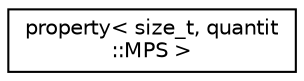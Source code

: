 digraph "Graphical Class Hierarchy"
{
 // LATEX_PDF_SIZE
  edge [fontname="Helvetica",fontsize="10",labelfontname="Helvetica",labelfontsize="10"];
  node [fontname="Helvetica",fontsize="10",shape=record];
  rankdir="LR";
  Node0 [label="property\< size_t, quantit\l::MPS \>",height=0.2,width=0.4,color="black", fillcolor="white", style="filled",URL="$classproperty.html",tooltip=" "];
}
